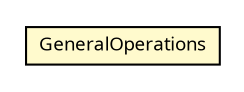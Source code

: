 #!/usr/local/bin/dot
#
# Class diagram 
# Generated by UMLGraph version R5_6 (http://www.umlgraph.org/)
#

digraph G {
	edge [fontname="Trebuchet MS",fontsize=10,labelfontname="Trebuchet MS",labelfontsize=10];
	node [fontname="Trebuchet MS",fontsize=10,shape=plaintext];
	nodesep=0.25;
	ranksep=0.5;
	// se.cambio.cds.model.util.sql.GeneralOperations
	c207370 [label=<<table title="se.cambio.cds.model.util.sql.GeneralOperations" border="0" cellborder="1" cellspacing="0" cellpadding="2" port="p" bgcolor="lemonChiffon" href="./GeneralOperations.html">
		<tr><td><table border="0" cellspacing="0" cellpadding="1">
<tr><td align="center" balign="center"><font face="Trebuchet MS"> GeneralOperations </font></td></tr>
		</table></td></tr>
		</table>>, URL="./GeneralOperations.html", fontname="Trebuchet MS", fontcolor="black", fontsize=9.0];
}

